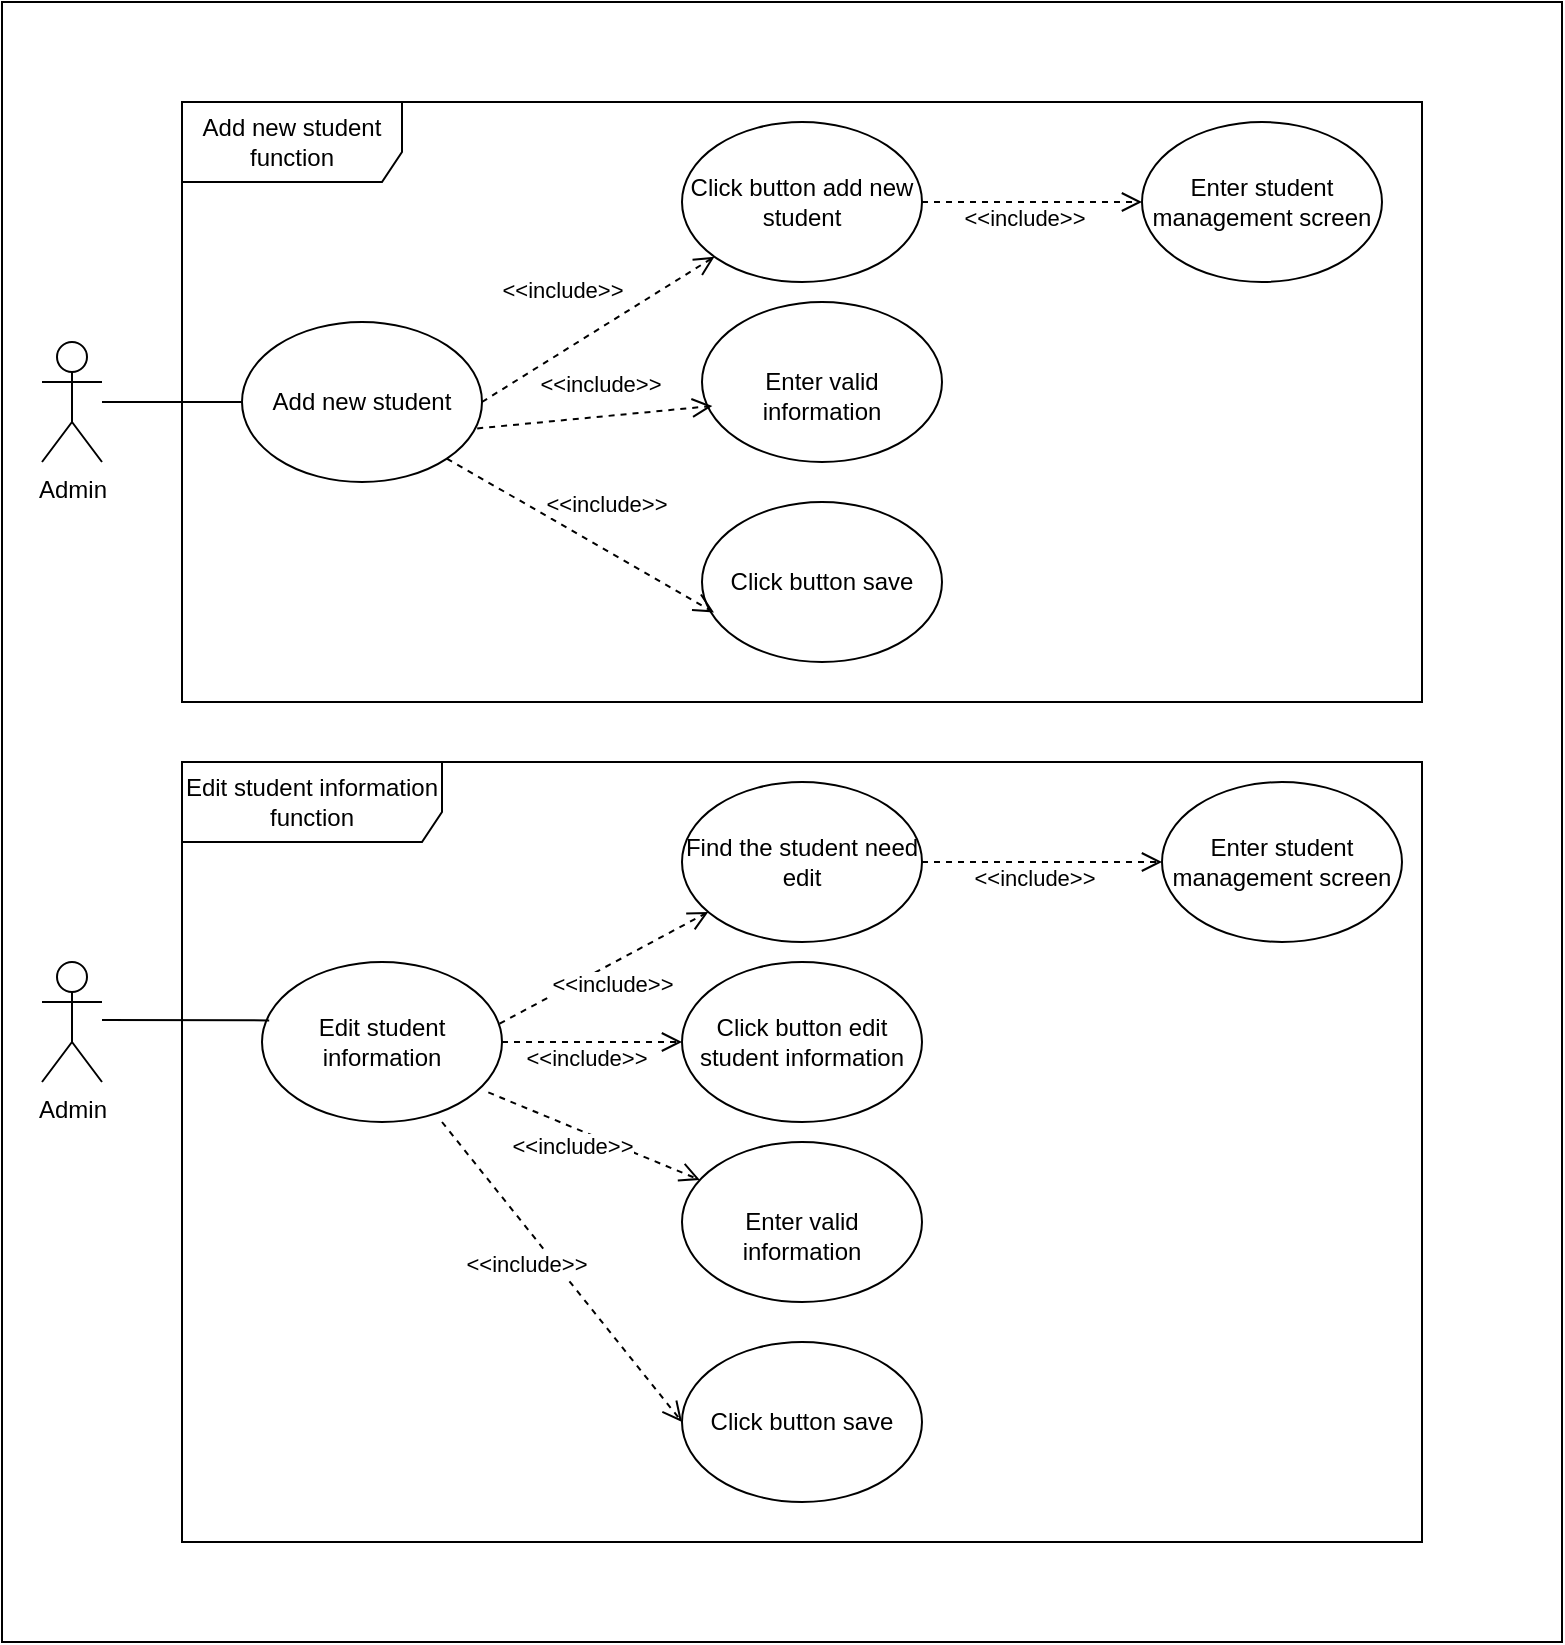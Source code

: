 <mxfile version="22.1.0" type="device">
  <diagram name="Trang-1" id="X9ONNm7VJsSAb0-AA7ta">
    <mxGraphModel dx="1050" dy="534" grid="1" gridSize="10" guides="1" tooltips="1" connect="1" arrows="1" fold="1" page="1" pageScale="1" pageWidth="827" pageHeight="1169" math="0" shadow="0">
      <root>
        <mxCell id="0" />
        <mxCell id="1" parent="0" />
        <mxCell id="Uh_T9utQ2s6Nnx_flTEi-2" value="" style="rounded=0;whiteSpace=wrap;html=1;" parent="1" vertex="1">
          <mxGeometry x="30" y="100" width="780" height="820" as="geometry" />
        </mxCell>
        <mxCell id="SSkPlXT4B8zMQTe9AwZA-1" value="Admin" style="shape=umlActor;verticalLabelPosition=bottom;verticalAlign=top;html=1;outlineConnect=0;" parent="1" vertex="1">
          <mxGeometry x="50" y="270" width="30" height="60" as="geometry" />
        </mxCell>
        <mxCell id="SSkPlXT4B8zMQTe9AwZA-7" value="Add new student" style="ellipse;whiteSpace=wrap;html=1;" parent="1" vertex="1">
          <mxGeometry x="150" y="260" width="120" height="80" as="geometry" />
        </mxCell>
        <mxCell id="Uh_T9utQ2s6Nnx_flTEi-3" value="Add new student function" style="shape=umlFrame;whiteSpace=wrap;html=1;pointerEvents=0;width=110;height=40;" parent="1" vertex="1">
          <mxGeometry x="120" y="150" width="620" height="300" as="geometry" />
        </mxCell>
        <mxCell id="Uh_T9utQ2s6Nnx_flTEi-5" value="&amp;lt;&amp;lt;include&amp;gt;&amp;gt;" style="html=1;verticalAlign=bottom;endArrow=open;dashed=1;endSize=8;curved=0;rounded=0;exitX=1;exitY=0.5;exitDx=0;exitDy=0;" parent="1" source="SSkPlXT4B8zMQTe9AwZA-7" target="Uh_T9utQ2s6Nnx_flTEi-6" edge="1">
          <mxGeometry x="-0.141" y="18" relative="1" as="geometry">
            <mxPoint x="450" y="280" as="sourcePoint" />
            <mxPoint x="370" y="280" as="targetPoint" />
            <mxPoint as="offset" />
          </mxGeometry>
        </mxCell>
        <mxCell id="Uh_T9utQ2s6Nnx_flTEi-6" value="Click button add new student" style="ellipse;whiteSpace=wrap;html=1;" parent="1" vertex="1">
          <mxGeometry x="370" y="160" width="120" height="80" as="geometry" />
        </mxCell>
        <mxCell id="Uh_T9utQ2s6Nnx_flTEi-7" value="" style="endArrow=none;html=1;rounded=0;entryX=0;entryY=0.5;entryDx=0;entryDy=0;" parent="1" target="SSkPlXT4B8zMQTe9AwZA-7" edge="1">
          <mxGeometry width="50" height="50" relative="1" as="geometry">
            <mxPoint x="80" y="300" as="sourcePoint" />
            <mxPoint x="440" y="250" as="targetPoint" />
          </mxGeometry>
        </mxCell>
        <mxCell id="Uh_T9utQ2s6Nnx_flTEi-8" value="&lt;br&gt;Enter valid information" style="ellipse;whiteSpace=wrap;html=1;" parent="1" vertex="1">
          <mxGeometry x="380" y="250" width="120" height="80" as="geometry" />
        </mxCell>
        <mxCell id="Uh_T9utQ2s6Nnx_flTEi-9" value="&amp;lt;&amp;lt;include&amp;gt;&amp;gt;" style="html=1;verticalAlign=bottom;endArrow=open;dashed=1;endSize=8;curved=0;rounded=0;exitX=0.98;exitY=0.665;exitDx=0;exitDy=0;exitPerimeter=0;entryX=0.043;entryY=0.65;entryDx=0;entryDy=0;entryPerimeter=0;" parent="1" source="SSkPlXT4B8zMQTe9AwZA-7" target="Uh_T9utQ2s6Nnx_flTEi-8" edge="1">
          <mxGeometry x="0.046" y="7" relative="1" as="geometry">
            <mxPoint x="280" y="310" as="sourcePoint" />
            <mxPoint x="460" y="232" as="targetPoint" />
            <mxPoint as="offset" />
          </mxGeometry>
        </mxCell>
        <mxCell id="Uh_T9utQ2s6Nnx_flTEi-10" value="Click button save" style="ellipse;whiteSpace=wrap;html=1;" parent="1" vertex="1">
          <mxGeometry x="380" y="350" width="120" height="80" as="geometry" />
        </mxCell>
        <mxCell id="Uh_T9utQ2s6Nnx_flTEi-11" value="&amp;lt;&amp;lt;include&amp;gt;&amp;gt;" style="html=1;verticalAlign=bottom;endArrow=open;dashed=1;endSize=8;curved=0;rounded=0;exitX=1;exitY=1;exitDx=0;exitDy=0;entryX=0.05;entryY=0.69;entryDx=0;entryDy=0;entryPerimeter=0;" parent="1" source="SSkPlXT4B8zMQTe9AwZA-7" target="Uh_T9utQ2s6Nnx_flTEi-10" edge="1">
          <mxGeometry x="0.105" y="12" relative="1" as="geometry">
            <mxPoint x="278" y="323" as="sourcePoint" />
            <mxPoint x="455" y="312" as="targetPoint" />
            <mxPoint as="offset" />
          </mxGeometry>
        </mxCell>
        <mxCell id="Uh_T9utQ2s6Nnx_flTEi-12" value="Enter student management screen" style="ellipse;whiteSpace=wrap;html=1;" parent="1" vertex="1">
          <mxGeometry x="600" y="160" width="120" height="80" as="geometry" />
        </mxCell>
        <mxCell id="Uh_T9utQ2s6Nnx_flTEi-13" value="&amp;lt;&amp;lt;include&amp;gt;&amp;gt;" style="html=1;verticalAlign=bottom;endArrow=open;dashed=1;endSize=8;curved=0;rounded=0;exitX=1;exitY=0.5;exitDx=0;exitDy=0;entryX=0;entryY=0.5;entryDx=0;entryDy=0;" parent="1" source="Uh_T9utQ2s6Nnx_flTEi-6" target="Uh_T9utQ2s6Nnx_flTEi-12" edge="1">
          <mxGeometry x="-0.079" y="-17" relative="1" as="geometry">
            <mxPoint x="280" y="310" as="sourcePoint" />
            <mxPoint x="490" y="200" as="targetPoint" />
            <mxPoint as="offset" />
          </mxGeometry>
        </mxCell>
        <mxCell id="4cfnBp6zlMkXLsjZwcuF-1" value="Edit student information function" style="shape=umlFrame;whiteSpace=wrap;html=1;pointerEvents=0;width=130;height=40;" parent="1" vertex="1">
          <mxGeometry x="120" y="480" width="620" height="390" as="geometry" />
        </mxCell>
        <mxCell id="4cfnBp6zlMkXLsjZwcuF-2" value="Admin" style="shape=umlActor;verticalLabelPosition=bottom;verticalAlign=top;html=1;outlineConnect=0;" parent="1" vertex="1">
          <mxGeometry x="50" y="580" width="30" height="60" as="geometry" />
        </mxCell>
        <mxCell id="4cfnBp6zlMkXLsjZwcuF-3" value="Edit student information" style="ellipse;whiteSpace=wrap;html=1;" parent="1" vertex="1">
          <mxGeometry x="160" y="580" width="120" height="80" as="geometry" />
        </mxCell>
        <mxCell id="4cfnBp6zlMkXLsjZwcuF-4" value="" style="endArrow=none;html=1;rounded=0;entryX=0.03;entryY=0.365;entryDx=0;entryDy=0;entryPerimeter=0;" parent="1" target="4cfnBp6zlMkXLsjZwcuF-3" edge="1">
          <mxGeometry width="50" height="50" relative="1" as="geometry">
            <mxPoint x="80" y="609" as="sourcePoint" />
            <mxPoint x="160" y="310" as="targetPoint" />
            <Array as="points" />
          </mxGeometry>
        </mxCell>
        <mxCell id="4cfnBp6zlMkXLsjZwcuF-5" value="Enter student management screen" style="ellipse;whiteSpace=wrap;html=1;" parent="1" vertex="1">
          <mxGeometry x="610" y="490" width="120" height="80" as="geometry" />
        </mxCell>
        <mxCell id="4cfnBp6zlMkXLsjZwcuF-6" value="Find the student need edit" style="ellipse;whiteSpace=wrap;html=1;" parent="1" vertex="1">
          <mxGeometry x="370" y="490" width="120" height="80" as="geometry" />
        </mxCell>
        <mxCell id="4cfnBp6zlMkXLsjZwcuF-7" value="Click button edit student information" style="ellipse;whiteSpace=wrap;html=1;" parent="1" vertex="1">
          <mxGeometry x="370" y="580" width="120" height="80" as="geometry" />
        </mxCell>
        <mxCell id="4cfnBp6zlMkXLsjZwcuF-8" value="&amp;lt;&amp;lt;include&amp;gt;&amp;gt;" style="html=1;verticalAlign=bottom;endArrow=open;dashed=1;endSize=8;curved=0;rounded=0;exitX=1;exitY=0.5;exitDx=0;exitDy=0;" parent="1" source="4cfnBp6zlMkXLsjZwcuF-6" target="4cfnBp6zlMkXLsjZwcuF-5" edge="1">
          <mxGeometry x="-0.079" y="-17" relative="1" as="geometry">
            <mxPoint x="500" y="210" as="sourcePoint" />
            <mxPoint x="610" y="210" as="targetPoint" />
            <mxPoint as="offset" />
          </mxGeometry>
        </mxCell>
        <mxCell id="4cfnBp6zlMkXLsjZwcuF-9" value="&amp;lt;&amp;lt;include&amp;gt;&amp;gt;" style="html=1;verticalAlign=bottom;endArrow=open;dashed=1;endSize=8;curved=0;rounded=0;exitX=0.99;exitY=0.385;exitDx=0;exitDy=0;exitPerimeter=0;" parent="1" source="4cfnBp6zlMkXLsjZwcuF-3" target="4cfnBp6zlMkXLsjZwcuF-6" edge="1">
          <mxGeometry x="-0.079" y="-17" relative="1" as="geometry">
            <mxPoint x="510" y="560" as="sourcePoint" />
            <mxPoint x="620" y="560" as="targetPoint" />
            <mxPoint as="offset" />
          </mxGeometry>
        </mxCell>
        <mxCell id="4cfnBp6zlMkXLsjZwcuF-10" value="&lt;br&gt;Enter valid information" style="ellipse;whiteSpace=wrap;html=1;" parent="1" vertex="1">
          <mxGeometry x="370" y="670" width="120" height="80" as="geometry" />
        </mxCell>
        <mxCell id="4cfnBp6zlMkXLsjZwcuF-11" value="&amp;lt;&amp;lt;include&amp;gt;&amp;gt;" style="html=1;verticalAlign=bottom;endArrow=open;dashed=1;endSize=8;curved=0;rounded=0;exitX=1;exitY=0.5;exitDx=0;exitDy=0;" parent="1" source="4cfnBp6zlMkXLsjZwcuF-3" target="4cfnBp6zlMkXLsjZwcuF-7" edge="1">
          <mxGeometry x="-0.079" y="-17" relative="1" as="geometry">
            <mxPoint x="289" y="621" as="sourcePoint" />
            <mxPoint x="393" y="565" as="targetPoint" />
            <mxPoint as="offset" />
          </mxGeometry>
        </mxCell>
        <mxCell id="4cfnBp6zlMkXLsjZwcuF-12" value="&amp;lt;&amp;lt;include&amp;gt;&amp;gt;" style="html=1;verticalAlign=bottom;endArrow=open;dashed=1;endSize=8;curved=0;rounded=0;exitX=0.943;exitY=0.815;exitDx=0;exitDy=0;exitPerimeter=0;" parent="1" source="4cfnBp6zlMkXLsjZwcuF-3" target="4cfnBp6zlMkXLsjZwcuF-10" edge="1">
          <mxGeometry x="-0.079" y="-17" relative="1" as="geometry">
            <mxPoint x="290" y="630" as="sourcePoint" />
            <mxPoint x="380" y="630" as="targetPoint" />
            <mxPoint as="offset" />
          </mxGeometry>
        </mxCell>
        <mxCell id="4cfnBp6zlMkXLsjZwcuF-13" value="Click button save" style="ellipse;whiteSpace=wrap;html=1;" parent="1" vertex="1">
          <mxGeometry x="370" y="770" width="120" height="80" as="geometry" />
        </mxCell>
        <mxCell id="4cfnBp6zlMkXLsjZwcuF-14" value="&amp;lt;&amp;lt;include&amp;gt;&amp;gt;" style="html=1;verticalAlign=bottom;endArrow=open;dashed=1;endSize=8;curved=0;rounded=0;exitX=0.75;exitY=1;exitDx=0;exitDy=0;exitPerimeter=0;entryX=0;entryY=0.5;entryDx=0;entryDy=0;" parent="1" source="4cfnBp6zlMkXLsjZwcuF-3" target="4cfnBp6zlMkXLsjZwcuF-13" edge="1">
          <mxGeometry x="-0.079" y="-17" relative="1" as="geometry">
            <mxPoint x="284" y="657" as="sourcePoint" />
            <mxPoint x="387" y="692" as="targetPoint" />
            <mxPoint as="offset" />
          </mxGeometry>
        </mxCell>
      </root>
    </mxGraphModel>
  </diagram>
</mxfile>
